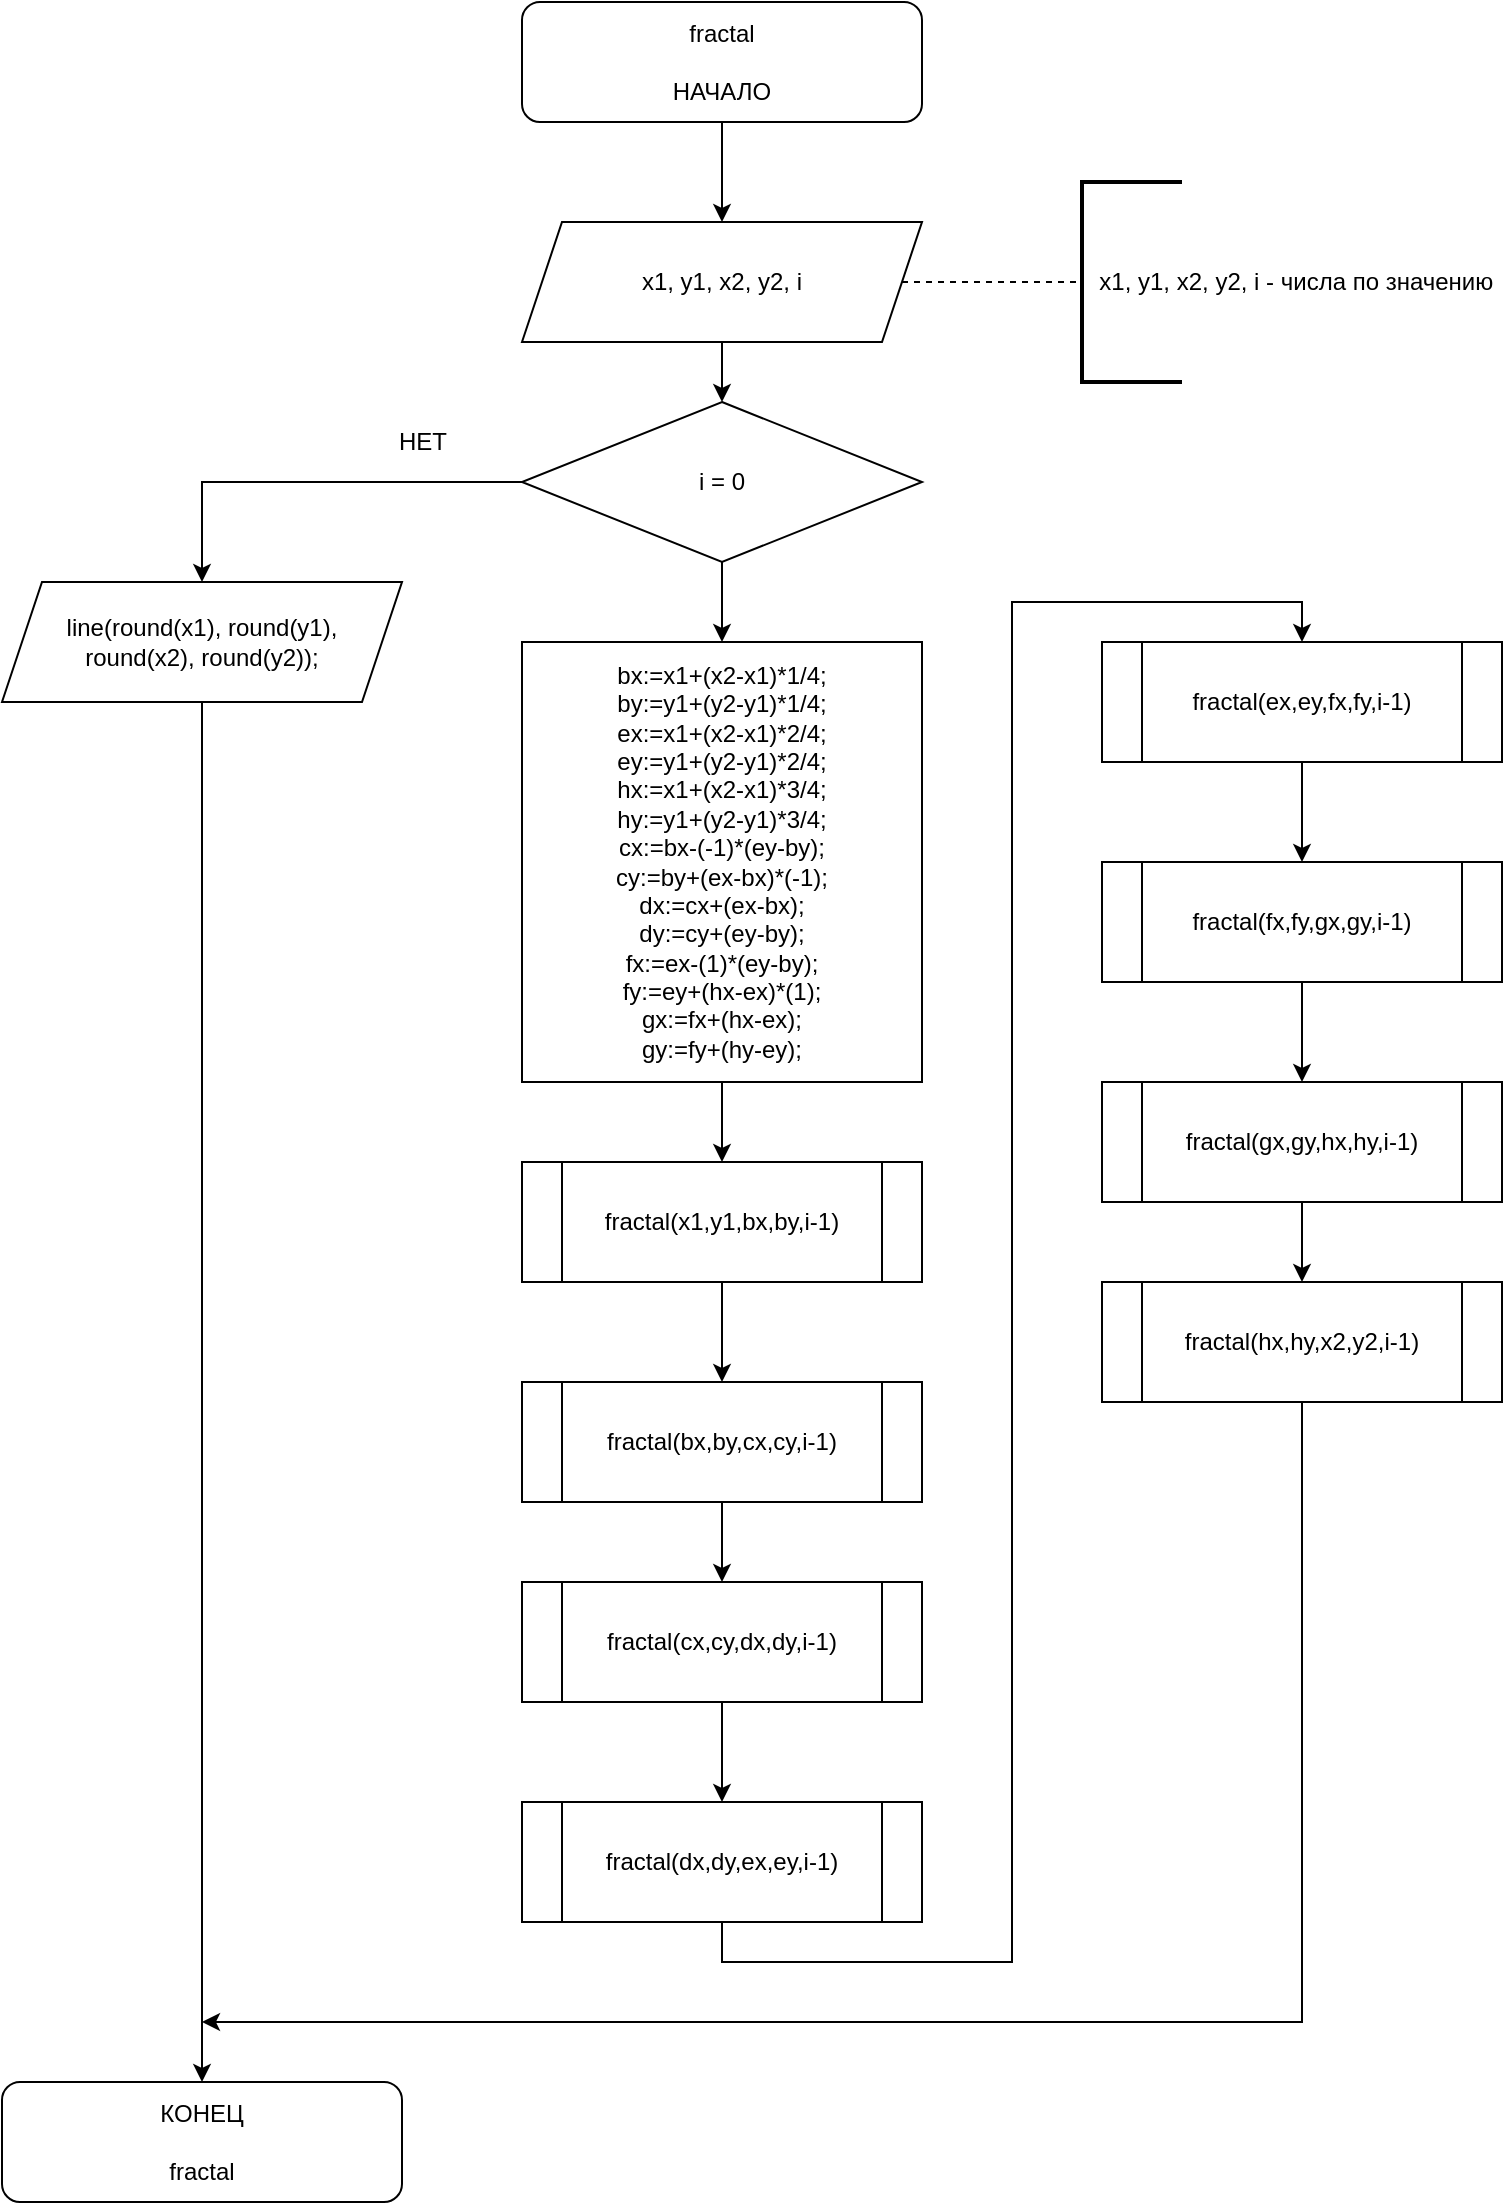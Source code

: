 <mxfile version="14.6.1" type="device"><diagram id="ECwL9-7BSf-l3iw5oNLO" name="Page-1"><mxGraphModel dx="746" dy="1074" grid="1" gridSize="10" guides="1" tooltips="1" connect="1" arrows="1" fold="1" page="1" pageScale="1" pageWidth="827" pageHeight="1169" math="0" shadow="0"><root><mxCell id="0"/><mxCell id="1" parent="0"/><mxCell id="aOeAk5nu_Uj5CqO4Ikg1-198" style="edgeStyle=orthogonalEdgeStyle;rounded=0;orthogonalLoop=1;jettySize=auto;html=1;exitX=0.5;exitY=1;exitDx=0;exitDy=0;entryX=0.5;entryY=0;entryDx=0;entryDy=0;" edge="1" parent="1" source="aOeAk5nu_Uj5CqO4Ikg1-204" target="aOeAk5nu_Uj5CqO4Ikg1-197"><mxGeometry relative="1" as="geometry"><mxPoint x="380" y="270" as="sourcePoint"/></mxGeometry></mxCell><mxCell id="aOeAk5nu_Uj5CqO4Ikg1-205" style="edgeStyle=orthogonalEdgeStyle;rounded=0;orthogonalLoop=1;jettySize=auto;html=1;exitX=0.5;exitY=1;exitDx=0;exitDy=0;entryX=0.5;entryY=0;entryDx=0;entryDy=0;" edge="1" parent="1" source="aOeAk5nu_Uj5CqO4Ikg1-196" target="aOeAk5nu_Uj5CqO4Ikg1-204"><mxGeometry relative="1" as="geometry"/></mxCell><mxCell id="aOeAk5nu_Uj5CqO4Ikg1-196" value="fractal&lt;br&gt;&lt;br&gt;НАЧАЛО" style="rounded=1;whiteSpace=wrap;html=1;" vertex="1" parent="1"><mxGeometry x="300" y="30" width="200" height="60" as="geometry"/></mxCell><mxCell id="aOeAk5nu_Uj5CqO4Ikg1-200" style="edgeStyle=orthogonalEdgeStyle;rounded=0;orthogonalLoop=1;jettySize=auto;html=1;exitX=0;exitY=0.5;exitDx=0;exitDy=0;" edge="1" parent="1" source="aOeAk5nu_Uj5CqO4Ikg1-197" target="aOeAk5nu_Uj5CqO4Ikg1-199"><mxGeometry relative="1" as="geometry"/></mxCell><mxCell id="aOeAk5nu_Uj5CqO4Ikg1-203" style="edgeStyle=orthogonalEdgeStyle;rounded=0;orthogonalLoop=1;jettySize=auto;html=1;exitX=0.5;exitY=1;exitDx=0;exitDy=0;entryX=0.5;entryY=0;entryDx=0;entryDy=0;" edge="1" parent="1" source="aOeAk5nu_Uj5CqO4Ikg1-197" target="aOeAk5nu_Uj5CqO4Ikg1-202"><mxGeometry relative="1" as="geometry"/></mxCell><mxCell id="aOeAk5nu_Uj5CqO4Ikg1-197" value="i = 0" style="rhombus;whiteSpace=wrap;html=1;" vertex="1" parent="1"><mxGeometry x="300" y="230" width="200" height="80" as="geometry"/></mxCell><mxCell id="aOeAk5nu_Uj5CqO4Ikg1-226" style="edgeStyle=orthogonalEdgeStyle;rounded=0;orthogonalLoop=1;jettySize=auto;html=1;exitX=0.5;exitY=1;exitDx=0;exitDy=0;entryX=0.5;entryY=0;entryDx=0;entryDy=0;" edge="1" parent="1" source="aOeAk5nu_Uj5CqO4Ikg1-199" target="aOeAk5nu_Uj5CqO4Ikg1-225"><mxGeometry relative="1" as="geometry"/></mxCell><mxCell id="aOeAk5nu_Uj5CqO4Ikg1-199" value="line(round(x1), round(y1), &lt;br&gt;round(x2), round(y2));" style="shape=parallelogram;perimeter=parallelogramPerimeter;whiteSpace=wrap;html=1;fixedSize=1;" vertex="1" parent="1"><mxGeometry x="40" y="320" width="200" height="60" as="geometry"/></mxCell><mxCell id="aOeAk5nu_Uj5CqO4Ikg1-201" value="НЕТ" style="text;html=1;align=center;verticalAlign=middle;resizable=0;points=[];autosize=1;strokeColor=none;" vertex="1" parent="1"><mxGeometry x="230" y="240" width="40" height="20" as="geometry"/></mxCell><mxCell id="aOeAk5nu_Uj5CqO4Ikg1-210" style="edgeStyle=orthogonalEdgeStyle;rounded=0;orthogonalLoop=1;jettySize=auto;html=1;exitX=0.5;exitY=1;exitDx=0;exitDy=0;entryX=0.5;entryY=0;entryDx=0;entryDy=0;" edge="1" parent="1" source="aOeAk5nu_Uj5CqO4Ikg1-202" target="aOeAk5nu_Uj5CqO4Ikg1-209"><mxGeometry relative="1" as="geometry"/></mxCell><mxCell id="aOeAk5nu_Uj5CqO4Ikg1-202" value="&lt;div&gt;bx:=x1+(x2-x1)*1/4;&lt;/div&gt;&lt;div&gt;&lt;span&gt;by:=y1+(y2-y1)*1/4;&lt;/span&gt;&lt;/div&gt;&lt;div&gt;ex:=x1+(x2-x1)*2/4;&lt;/div&gt;&lt;div&gt;ey:=y1+(y2-y1)*2/4;&lt;/div&gt;&lt;div&gt;hx:=x1+(x2-x1)*3/4;&lt;/div&gt;&lt;div&gt;hy:=y1+(y2-y1)*3/4;&lt;/div&gt;&lt;div&gt;&lt;span&gt;cx:=bx-(-1)*(ey-by);&lt;/span&gt;&lt;/div&gt;&lt;div&gt;cy:=by+(ex-bx)*(-1);&lt;/div&gt;&lt;div&gt;&lt;span&gt;dx:=cx+(ex-bx);&lt;/span&gt;&lt;/div&gt;&lt;div&gt;&lt;span&gt;dy:=cy+(ey-by);&lt;/span&gt;&lt;/div&gt;&lt;div&gt;&lt;span&gt;fx:=ex-(1)*(ey-by);&lt;/span&gt;&lt;/div&gt;&lt;div&gt;&lt;span&gt;fy:=ey+(hx-ex)*(1);&lt;/span&gt;&lt;/div&gt;&lt;div&gt;&lt;span&gt;gx:=fx+(hx-ex);&lt;/span&gt;&lt;/div&gt;&lt;div&gt;&lt;span&gt;gy:=fy+(hy-ey);&lt;/span&gt;&lt;/div&gt;" style="rounded=0;whiteSpace=wrap;html=1;" vertex="1" parent="1"><mxGeometry x="300" y="350" width="200" height="220" as="geometry"/></mxCell><mxCell id="aOeAk5nu_Uj5CqO4Ikg1-204" value="x1, y1, x2, y2, i" style="shape=parallelogram;perimeter=parallelogramPerimeter;whiteSpace=wrap;html=1;fixedSize=1;" vertex="1" parent="1"><mxGeometry x="300" y="140" width="200" height="60" as="geometry"/></mxCell><mxCell id="aOeAk5nu_Uj5CqO4Ikg1-207" value="" style="endArrow=none;dashed=1;html=1;exitX=1;exitY=0.5;exitDx=0;exitDy=0;" edge="1" parent="1" source="aOeAk5nu_Uj5CqO4Ikg1-204"><mxGeometry width="50" height="50" relative="1" as="geometry"><mxPoint x="520" y="180" as="sourcePoint"/><mxPoint x="580" y="170" as="targetPoint"/></mxGeometry></mxCell><mxCell id="aOeAk5nu_Uj5CqO4Ikg1-208" value="&lt;span style=&quot;text-align: center&quot;&gt;&amp;nbsp; x1, y1, x2, y2, i - числа по значению&lt;/span&gt;" style="strokeWidth=2;html=1;shape=mxgraph.flowchart.annotation_1;align=left;pointerEvents=1;" vertex="1" parent="1"><mxGeometry x="580" y="120" width="50" height="100" as="geometry"/></mxCell><mxCell id="aOeAk5nu_Uj5CqO4Ikg1-218" style="edgeStyle=orthogonalEdgeStyle;rounded=0;orthogonalLoop=1;jettySize=auto;html=1;exitX=0.5;exitY=1;exitDx=0;exitDy=0;entryX=0.5;entryY=0;entryDx=0;entryDy=0;" edge="1" parent="1" source="aOeAk5nu_Uj5CqO4Ikg1-209" target="aOeAk5nu_Uj5CqO4Ikg1-211"><mxGeometry relative="1" as="geometry"/></mxCell><mxCell id="aOeAk5nu_Uj5CqO4Ikg1-209" value="fractal(x1,y1,bx,by,i-1)" style="shape=process;whiteSpace=wrap;html=1;backgroundOutline=1;" vertex="1" parent="1"><mxGeometry x="300" y="610" width="200" height="60" as="geometry"/></mxCell><mxCell id="aOeAk5nu_Uj5CqO4Ikg1-219" style="edgeStyle=orthogonalEdgeStyle;rounded=0;orthogonalLoop=1;jettySize=auto;html=1;exitX=0.5;exitY=1;exitDx=0;exitDy=0;entryX=0.5;entryY=0;entryDx=0;entryDy=0;" edge="1" parent="1" source="aOeAk5nu_Uj5CqO4Ikg1-211" target="aOeAk5nu_Uj5CqO4Ikg1-212"><mxGeometry relative="1" as="geometry"/></mxCell><mxCell id="aOeAk5nu_Uj5CqO4Ikg1-211" value="fractal(bx,by,cx,cy,i-1)" style="shape=process;whiteSpace=wrap;html=1;backgroundOutline=1;" vertex="1" parent="1"><mxGeometry x="300" y="720" width="200" height="60" as="geometry"/></mxCell><mxCell id="aOeAk5nu_Uj5CqO4Ikg1-220" style="edgeStyle=orthogonalEdgeStyle;rounded=0;orthogonalLoop=1;jettySize=auto;html=1;exitX=0.5;exitY=1;exitDx=0;exitDy=0;entryX=0.5;entryY=0;entryDx=0;entryDy=0;" edge="1" parent="1" source="aOeAk5nu_Uj5CqO4Ikg1-212" target="aOeAk5nu_Uj5CqO4Ikg1-213"><mxGeometry relative="1" as="geometry"/></mxCell><mxCell id="aOeAk5nu_Uj5CqO4Ikg1-212" value="fractal(cx,cy,dx,dy,i-1)" style="shape=process;whiteSpace=wrap;html=1;backgroundOutline=1;" vertex="1" parent="1"><mxGeometry x="300" y="820" width="200" height="60" as="geometry"/></mxCell><mxCell id="aOeAk5nu_Uj5CqO4Ikg1-221" style="edgeStyle=orthogonalEdgeStyle;rounded=0;orthogonalLoop=1;jettySize=auto;html=1;exitX=0.5;exitY=1;exitDx=0;exitDy=0;entryX=0.5;entryY=0;entryDx=0;entryDy=0;" edge="1" parent="1" source="aOeAk5nu_Uj5CqO4Ikg1-213" target="aOeAk5nu_Uj5CqO4Ikg1-214"><mxGeometry relative="1" as="geometry"/></mxCell><mxCell id="aOeAk5nu_Uj5CqO4Ikg1-213" value="fractal(dx,dy,ex,ey,i-1)" style="shape=process;whiteSpace=wrap;html=1;backgroundOutline=1;" vertex="1" parent="1"><mxGeometry x="300" y="930" width="200" height="60" as="geometry"/></mxCell><mxCell id="aOeAk5nu_Uj5CqO4Ikg1-222" style="edgeStyle=orthogonalEdgeStyle;rounded=0;orthogonalLoop=1;jettySize=auto;html=1;exitX=0.5;exitY=1;exitDx=0;exitDy=0;entryX=0.5;entryY=0;entryDx=0;entryDy=0;" edge="1" parent="1" source="aOeAk5nu_Uj5CqO4Ikg1-214" target="aOeAk5nu_Uj5CqO4Ikg1-215"><mxGeometry relative="1" as="geometry"/></mxCell><mxCell id="aOeAk5nu_Uj5CqO4Ikg1-214" value="fractal(ex,ey,fx,fy,i-1)" style="shape=process;whiteSpace=wrap;html=1;backgroundOutline=1;" vertex="1" parent="1"><mxGeometry x="590" y="350" width="200" height="60" as="geometry"/></mxCell><mxCell id="aOeAk5nu_Uj5CqO4Ikg1-223" style="edgeStyle=orthogonalEdgeStyle;rounded=0;orthogonalLoop=1;jettySize=auto;html=1;exitX=0.5;exitY=1;exitDx=0;exitDy=0;entryX=0.5;entryY=0;entryDx=0;entryDy=0;" edge="1" parent="1" source="aOeAk5nu_Uj5CqO4Ikg1-215" target="aOeAk5nu_Uj5CqO4Ikg1-216"><mxGeometry relative="1" as="geometry"/></mxCell><mxCell id="aOeAk5nu_Uj5CqO4Ikg1-215" value="fractal(fx,fy,gx,gy,i-1)" style="shape=process;whiteSpace=wrap;html=1;backgroundOutline=1;" vertex="1" parent="1"><mxGeometry x="590" y="460" width="200" height="60" as="geometry"/></mxCell><mxCell id="aOeAk5nu_Uj5CqO4Ikg1-224" style="edgeStyle=orthogonalEdgeStyle;rounded=0;orthogonalLoop=1;jettySize=auto;html=1;exitX=0.5;exitY=1;exitDx=0;exitDy=0;entryX=0.5;entryY=0;entryDx=0;entryDy=0;" edge="1" parent="1" source="aOeAk5nu_Uj5CqO4Ikg1-216" target="aOeAk5nu_Uj5CqO4Ikg1-217"><mxGeometry relative="1" as="geometry"/></mxCell><mxCell id="aOeAk5nu_Uj5CqO4Ikg1-216" value="fractal(gx,gy,hx,hy,i-1)" style="shape=process;whiteSpace=wrap;html=1;backgroundOutline=1;" vertex="1" parent="1"><mxGeometry x="590" y="570" width="200" height="60" as="geometry"/></mxCell><mxCell id="aOeAk5nu_Uj5CqO4Ikg1-227" style="edgeStyle=orthogonalEdgeStyle;rounded=0;orthogonalLoop=1;jettySize=auto;html=1;exitX=0.5;exitY=1;exitDx=0;exitDy=0;" edge="1" parent="1" source="aOeAk5nu_Uj5CqO4Ikg1-217"><mxGeometry relative="1" as="geometry"><mxPoint x="140" y="1040" as="targetPoint"/><Array as="points"><mxPoint x="690" y="1040"/></Array></mxGeometry></mxCell><mxCell id="aOeAk5nu_Uj5CqO4Ikg1-217" value="fractal(hx,hy,x2,y2,i-1)" style="shape=process;whiteSpace=wrap;html=1;backgroundOutline=1;" vertex="1" parent="1"><mxGeometry x="590" y="670" width="200" height="60" as="geometry"/></mxCell><mxCell id="aOeAk5nu_Uj5CqO4Ikg1-225" value="КОНЕЦ&lt;br&gt;&lt;br&gt;fractal" style="rounded=1;whiteSpace=wrap;html=1;" vertex="1" parent="1"><mxGeometry x="40" y="1070" width="200" height="60" as="geometry"/></mxCell></root></mxGraphModel></diagram></mxfile>